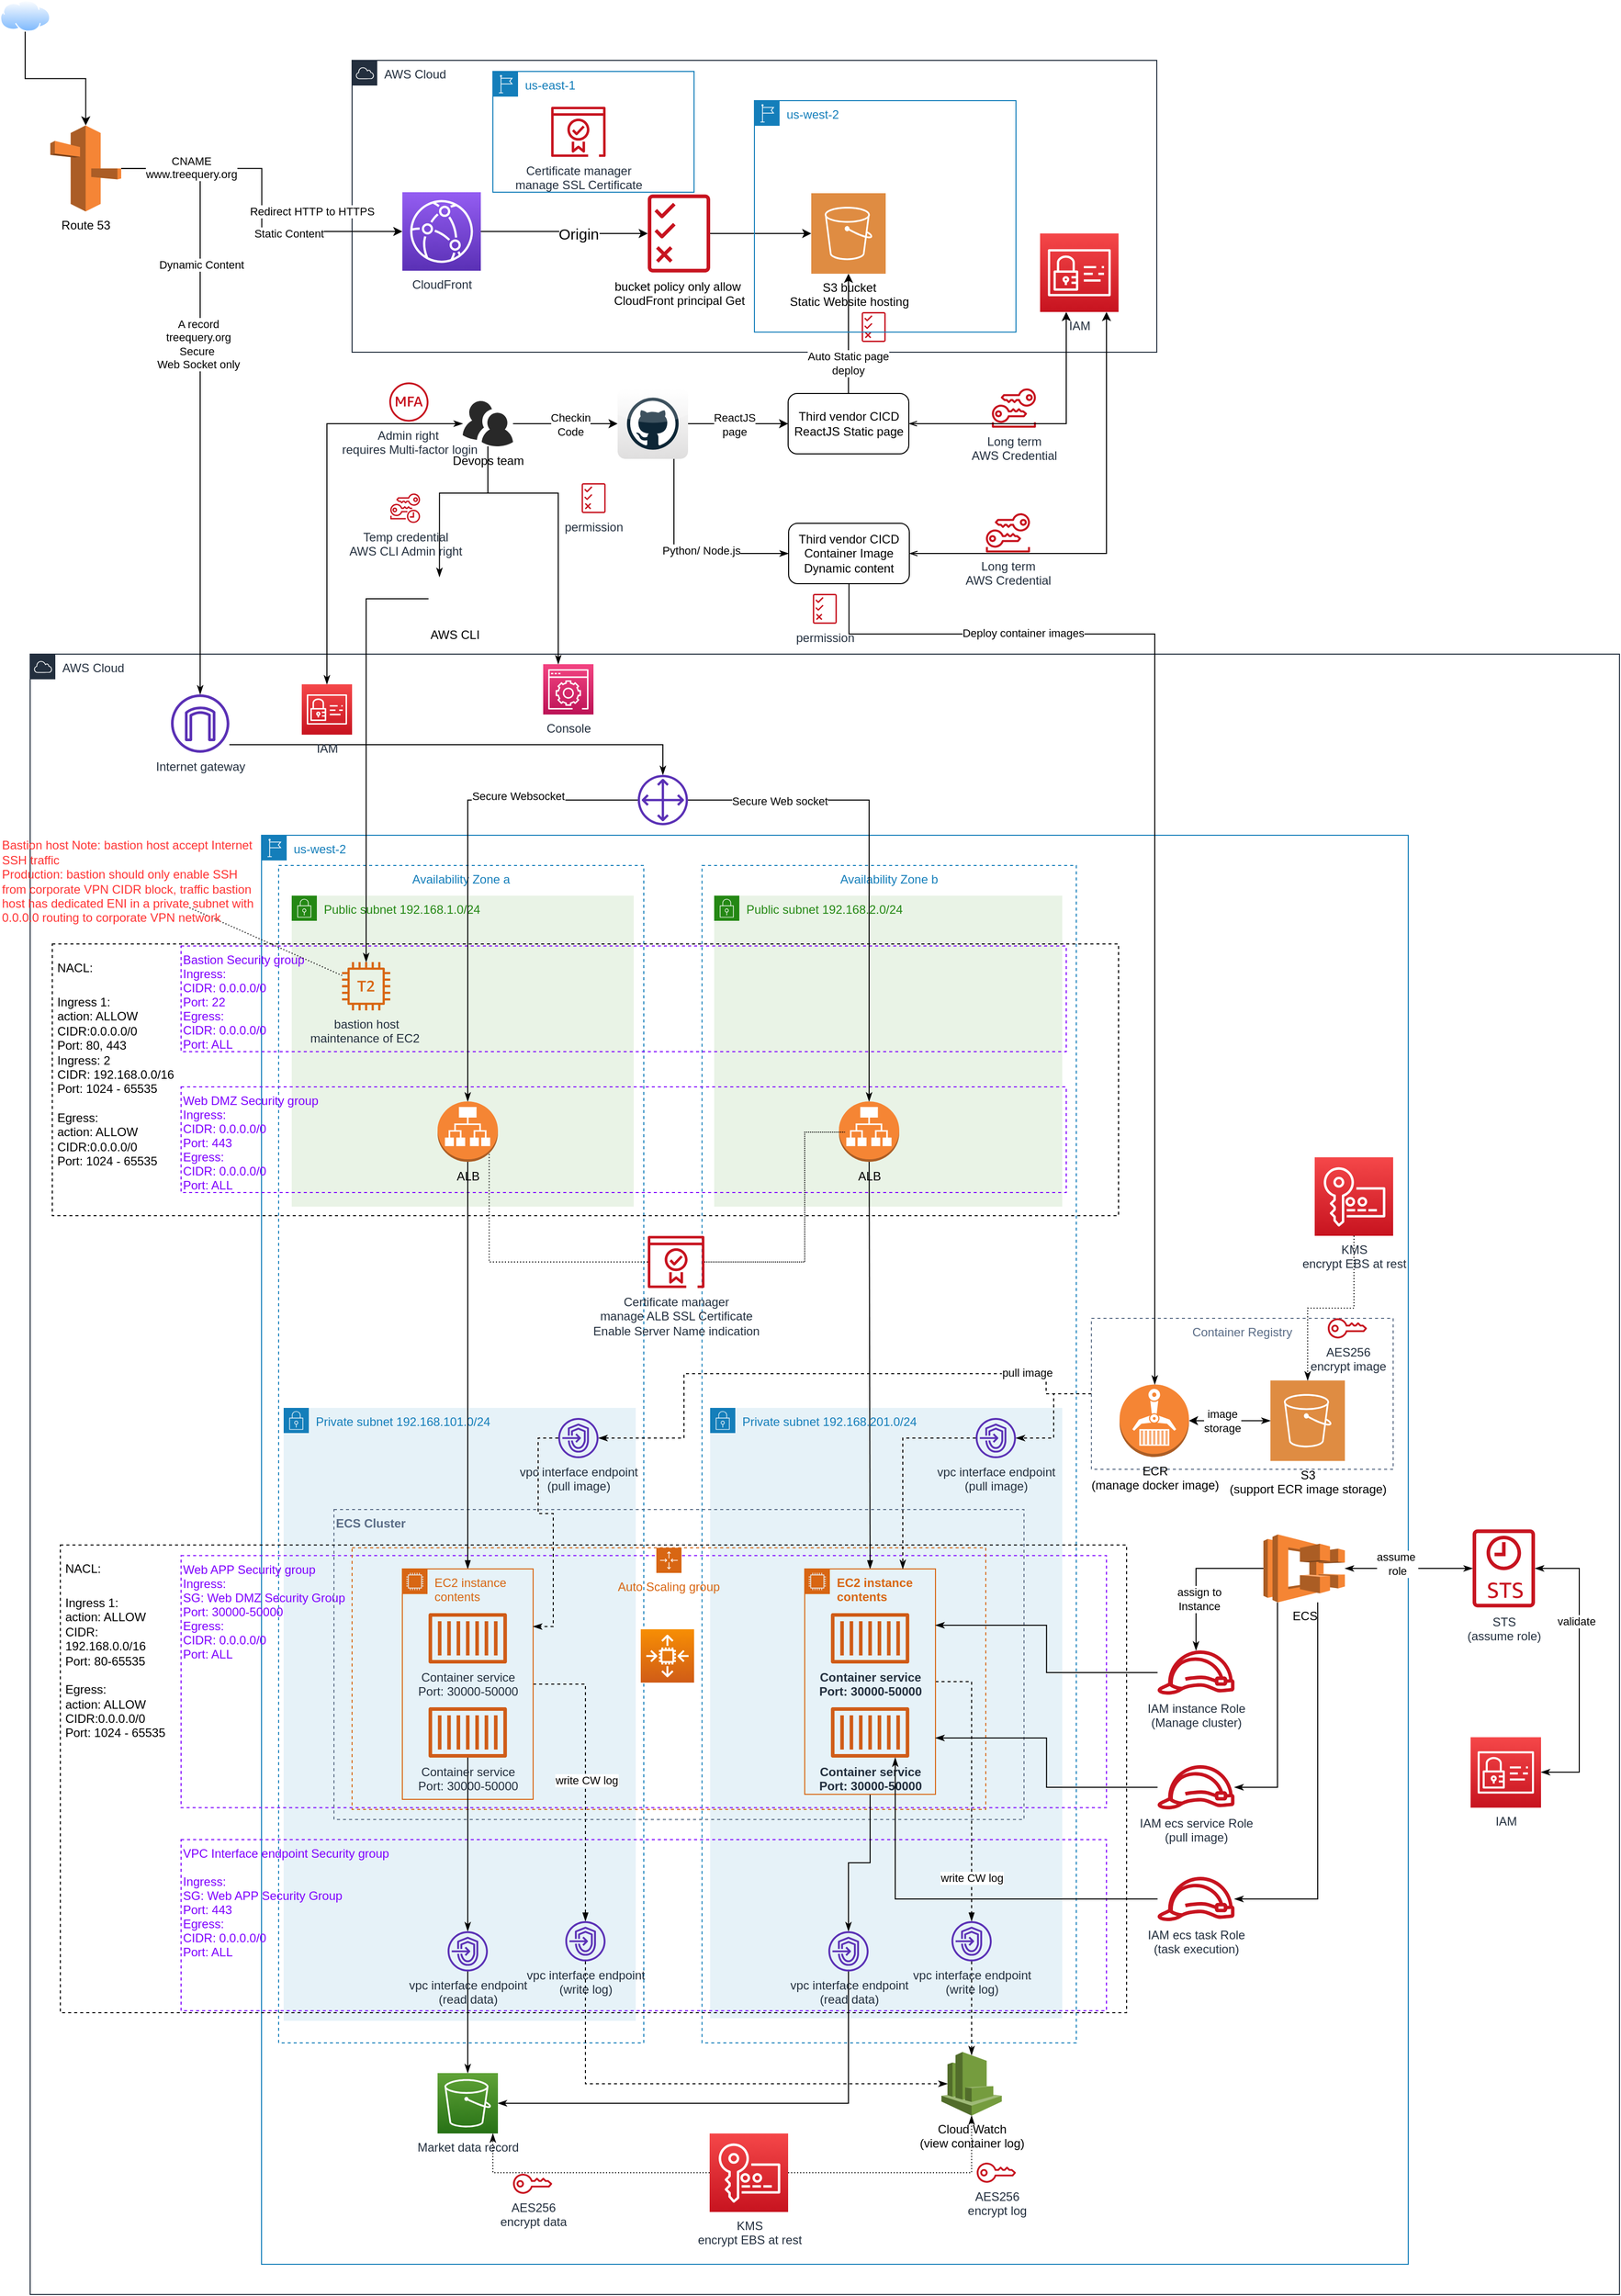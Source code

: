 <mxfile version="13.6.1" type="device"><diagram id="Ht1M8jgEwFfnCIfOTk4-" name="Page-1"><mxGraphModel dx="1596" dy="-31" grid="1" gridSize="10" guides="1" tooltips="1" connect="1" arrows="1" fold="1" page="1" pageScale="1" pageWidth="1169" pageHeight="827" math="0" shadow="0"><root><mxCell id="0"/><mxCell id="1" parent="0"/><mxCell id="9s7jLulHW6AV7Eh4CrmT-153" value="AWS Cloud" style="points=[[0,0],[0.25,0],[0.5,0],[0.75,0],[1,0],[1,0.25],[1,0.5],[1,0.75],[1,1],[0.75,1],[0.5,1],[0.25,1],[0,1],[0,0.75],[0,0.5],[0,0.25]];outlineConnect=0;gradientColor=none;html=1;whiteSpace=wrap;fontSize=12;fontStyle=0;shape=mxgraph.aws4.group;grIcon=mxgraph.aws4.group_aws_cloud;strokeColor=#232F3E;fillColor=none;verticalAlign=top;align=left;spacingLeft=30;fontColor=#232F3E;dashed=0;" vertex="1" parent="1"><mxGeometry x="40" y="1510" width="1580" height="1630" as="geometry"/></mxCell><mxCell id="9s7jLulHW6AV7Eh4CrmT-139" value="us-west-2" style="points=[[0,0],[0.25,0],[0.5,0],[0.75,0],[1,0],[1,0.25],[1,0.5],[1,0.75],[1,1],[0.75,1],[0.5,1],[0.25,1],[0,1],[0,0.75],[0,0.5],[0,0.25]];outlineConnect=0;gradientColor=none;html=1;whiteSpace=wrap;fontSize=12;fontStyle=0;shape=mxgraph.aws4.group;grIcon=mxgraph.aws4.group_region;strokeColor=#147EBA;fillColor=none;verticalAlign=top;align=left;spacingLeft=30;fontColor=#147EBA;dashed=0;" vertex="1" parent="1"><mxGeometry x="270" y="1690" width="1140" height="1420" as="geometry"/></mxCell><mxCell id="GlwkWZn54-oPr6vUu2Cj-3" value="Availability Zone b" style="fillColor=none;strokeColor=#147EBA;dashed=1;verticalAlign=top;fontStyle=0;fontColor=#147EBA;" parent="1" vertex="1"><mxGeometry x="707.91" y="1720" width="372.09" height="1170" as="geometry"/></mxCell><mxCell id="GlwkWZn54-oPr6vUu2Cj-2" value="Availability Zone a" style="fillColor=none;strokeColor=#147EBA;dashed=1;verticalAlign=top;fontStyle=0;fontColor=#147EBA;" parent="1" vertex="1"><mxGeometry x="287" y="1720" width="363" height="1170" as="geometry"/></mxCell><mxCell id="GlwkWZn54-oPr6vUu2Cj-5" value="Private subnet &lt;span id=&quot;CidrBlock&quot; class=&quot;&quot;&gt;192.168.201.0/24&lt;/span&gt;" style="points=[[0,0],[0.25,0],[0.5,0],[0.75,0],[1,0],[1,0.25],[1,0.5],[1,0.75],[1,1],[0.75,1],[0.5,1],[0.25,1],[0,1],[0,0.75],[0,0.5],[0,0.25]];outlineConnect=0;gradientColor=none;html=1;whiteSpace=wrap;fontSize=12;fontStyle=0;shape=mxgraph.aws4.group;grIcon=mxgraph.aws4.group_security_group;grStroke=0;strokeColor=#147EBA;fillColor=#E6F2F8;verticalAlign=top;align=left;spacingLeft=30;fontColor=#147EBA;dashed=0;" parent="1" vertex="1"><mxGeometry x="716" y="2259" width="350" height="606.5" as="geometry"/></mxCell><mxCell id="GlwkWZn54-oPr6vUu2Cj-8" value="Private subnet &lt;span id=&quot;CidrBlock&quot; class=&quot;&quot;&gt;192.168.101.0/24&lt;/span&gt;" style="points=[[0,0],[0.25,0],[0.5,0],[0.75,0],[1,0],[1,0.25],[1,0.5],[1,0.75],[1,1],[0.75,1],[0.5,1],[0.25,1],[0,1],[0,0.75],[0,0.5],[0,0.25]];outlineConnect=0;gradientColor=none;html=1;whiteSpace=wrap;fontSize=12;fontStyle=0;shape=mxgraph.aws4.group;grIcon=mxgraph.aws4.group_security_group;grStroke=0;strokeColor=#147EBA;fillColor=#E6F2F8;verticalAlign=top;align=left;spacingLeft=30;fontColor=#147EBA;dashed=0;" parent="1" vertex="1"><mxGeometry x="292" y="2259" width="350" height="609" as="geometry"/></mxCell><mxCell id="9s7jLulHW6AV7Eh4CrmT-48" value="VPC Interface endpoint Security group&#10;&#10;Ingress:&#10;SG: Web APP Security Group&#10;Port: 443&#10;Egress:&#10;CIDR: 0.0.0.0/0&#10;Port: ALL" style="fillColor=none;dashed=1;verticalAlign=top;fontStyle=0;align=left;strokeColor=#7F00FF;fontColor=#7F00FF;" vertex="1" parent="1"><mxGeometry x="190" y="2688" width="920" height="170" as="geometry"/></mxCell><mxCell id="9s7jLulHW6AV7Eh4CrmT-45" value="Web APP Security group&#10;Ingress:&#10;SG: Web DMZ Security Group&#10;Port: 30000-50000&#10;Egress:&#10;CIDR: 0.0.0.0/0&#10;Port: ALL&#10;" style="fillColor=none;dashed=1;verticalAlign=top;fontStyle=0;align=left;strokeColor=#7F00FF;fontColor=#7F00FF;" vertex="1" parent="1"><mxGeometry x="190" y="2405.75" width="920" height="250.5" as="geometry"/></mxCell><mxCell id="9s7jLulHW6AV7Eh4CrmT-30" value="Public subnet &lt;span id=&quot;CidrBlock&quot; class=&quot;&quot;&gt;192.168.2.0/24&lt;/span&gt;" style="points=[[0,0],[0.25,0],[0.5,0],[0.75,0],[1,0],[1,0.25],[1,0.5],[1,0.75],[1,1],[0.75,1],[0.5,1],[0.25,1],[0,1],[0,0.75],[0,0.5],[0,0.25]];outlineConnect=0;gradientColor=none;html=1;whiteSpace=wrap;fontSize=12;fontStyle=0;shape=mxgraph.aws4.group;grIcon=mxgraph.aws4.group_security_group;grStroke=0;strokeColor=#248814;fillColor=#E9F3E6;verticalAlign=top;align=left;spacingLeft=30;fontColor=#248814;dashed=0;" vertex="1" parent="1"><mxGeometry x="720" y="1750" width="346" height="309" as="geometry"/></mxCell><mxCell id="GlwkWZn54-oPr6vUu2Cj-4" value="Public subnet &lt;span id=&quot;CidrBlock&quot; class=&quot;&quot;&gt;192.168.1.0/24&lt;/span&gt;" style="points=[[0,0],[0.25,0],[0.5,0],[0.75,0],[1,0],[1,0.25],[1,0.5],[1,0.75],[1,1],[0.75,1],[0.5,1],[0.25,1],[0,1],[0,0.75],[0,0.5],[0,0.25]];outlineConnect=0;gradientColor=none;html=1;whiteSpace=wrap;fontSize=12;fontStyle=0;shape=mxgraph.aws4.group;grIcon=mxgraph.aws4.group_security_group;grStroke=0;strokeColor=#248814;fillColor=#E9F3E6;verticalAlign=top;align=left;spacingLeft=30;fontColor=#248814;dashed=0;" parent="1" vertex="1"><mxGeometry x="300" y="1750" width="340" height="309" as="geometry"/></mxCell><mxCell id="4BcLreimF2q38riagAxe-45" value="Web DMZ Security group&#10;Ingress:&#10;CIDR: 0.0.0.0/0&#10;Port: 443&#10;Egress:&#10;CIDR: 0.0.0.0/0&#10;Port: ALL" style="fillColor=none;dashed=1;verticalAlign=top;fontStyle=0;align=left;fontColor=#7F00FF;strokeColor=#7F00FF;" parent="1" vertex="1"><mxGeometry x="190" y="1940" width="880" height="105" as="geometry"/></mxCell><mxCell id="9s7jLulHW6AV7Eh4CrmT-35" value="Bastion Security group&#10;Ingress:&#10;CIDR: 0.0.0.0/0&#10;Port: 22&#10;Egress:&#10;CIDR: 0.0.0.0/0&#10;Port: ALL" style="fillColor=none;dashed=1;verticalAlign=top;fontStyle=0;align=left;fontColor=#7F00FF;strokeColor=#7F00FF;" vertex="1" parent="1"><mxGeometry x="190" y="1800" width="880" height="105" as="geometry"/></mxCell><mxCell id="9s7jLulHW6AV7Eh4CrmT-27" value="AWS Cloud" style="points=[[0,0],[0.25,0],[0.5,0],[0.75,0],[1,0],[1,0.25],[1,0.5],[1,0.75],[1,1],[0.75,1],[0.5,1],[0.25,1],[0,1],[0,0.75],[0,0.5],[0,0.25]];outlineConnect=0;gradientColor=none;html=1;whiteSpace=wrap;fontSize=12;fontStyle=0;shape=mxgraph.aws4.group;grIcon=mxgraph.aws4.group_aws_cloud;strokeColor=#232F3E;fillColor=none;verticalAlign=top;align=left;spacingLeft=30;fontColor=#232F3E;dashed=0;" vertex="1" parent="1"><mxGeometry x="360" y="920" width="800" height="290" as="geometry"/></mxCell><mxCell id="GlwkWZn54-oPr6vUu2Cj-12" value="" style="outlineConnect=0;fontColor=#232F3E;gradientColor=#F78E04;gradientDirection=north;fillColor=#D05C17;strokeColor=#ffffff;dashed=0;verticalLabelPosition=bottom;verticalAlign=top;align=center;html=1;fontSize=12;fontStyle=0;aspect=fixed;shape=mxgraph.aws4.resourceIcon;resIcon=mxgraph.aws4.auto_scaling2;" parent="1" vertex="1"><mxGeometry x="647" y="2479" width="53" height="53" as="geometry"/></mxCell><mxCell id="9s7jLulHW6AV7Eh4CrmT-136" style="edgeStyle=orthogonalEdgeStyle;rounded=0;orthogonalLoop=1;jettySize=auto;html=1;startArrow=none;startFill=0;endArrow=classicThin;endFill=1;fontColor=#000000;" edge="1" parent="1" source="GlwkWZn54-oPr6vUu2Cj-14" target="GlwkWZn54-oPr6vUu2Cj-17"><mxGeometry relative="1" as="geometry"><Array as="points"><mxPoint x="669" y="1600"/></Array></mxGeometry></mxCell><mxCell id="GlwkWZn54-oPr6vUu2Cj-14" value="Internet gateway" style="outlineConnect=0;fontColor=#232F3E;gradientColor=none;fillColor=#5A30B5;strokeColor=none;dashed=0;verticalLabelPosition=bottom;verticalAlign=top;align=center;html=1;fontSize=12;fontStyle=0;aspect=fixed;pointerEvents=1;shape=mxgraph.aws4.internet_gateway;" parent="1" vertex="1"><mxGeometry x="180" y="1550" width="58" height="58" as="geometry"/></mxCell><mxCell id="9s7jLulHW6AV7Eh4CrmT-86" style="edgeStyle=orthogonalEdgeStyle;rounded=0;orthogonalLoop=1;jettySize=auto;html=1;startArrow=none;startFill=0;endArrow=classicThin;endFill=1;fontColor=#7F00FF;" edge="1" parent="1" source="GlwkWZn54-oPr6vUu2Cj-17" target="9s7jLulHW6AV7Eh4CrmT-32"><mxGeometry relative="1" as="geometry"/></mxCell><mxCell id="9s7jLulHW6AV7Eh4CrmT-133" value="Secure Websocket" style="edgeLabel;html=1;align=center;verticalAlign=middle;resizable=0;points=[];fontColor=#000000;" vertex="1" connectable="0" parent="9s7jLulHW6AV7Eh4CrmT-86"><mxGeometry x="-0.491" y="-4" relative="1" as="geometry"><mxPoint as="offset"/></mxGeometry></mxCell><mxCell id="9s7jLulHW6AV7Eh4CrmT-87" style="edgeStyle=orthogonalEdgeStyle;rounded=0;orthogonalLoop=1;jettySize=auto;html=1;entryX=0.5;entryY=0;entryDx=0;entryDy=0;entryPerimeter=0;startArrow=none;startFill=0;endArrow=classicThin;endFill=1;fontColor=#7F00FF;" edge="1" parent="1" source="GlwkWZn54-oPr6vUu2Cj-17" target="9s7jLulHW6AV7Eh4CrmT-33"><mxGeometry relative="1" as="geometry"/></mxCell><mxCell id="9s7jLulHW6AV7Eh4CrmT-134" value="Secure Web socket" style="edgeLabel;html=1;align=center;verticalAlign=middle;resizable=0;points=[];fontColor=#000000;" vertex="1" connectable="0" parent="9s7jLulHW6AV7Eh4CrmT-87"><mxGeometry x="-0.621" y="-1" relative="1" as="geometry"><mxPoint as="offset"/></mxGeometry></mxCell><mxCell id="GlwkWZn54-oPr6vUu2Cj-17" value="" style="outlineConnect=0;fontColor=#232F3E;gradientColor=none;fillColor=#5A30B5;strokeColor=none;dashed=0;verticalLabelPosition=bottom;verticalAlign=top;align=center;html=1;fontSize=12;fontStyle=0;aspect=fixed;pointerEvents=1;shape=mxgraph.aws4.customer_gateway;" parent="1" vertex="1"><mxGeometry x="644" y="1630" width="50" height="50" as="geometry"/></mxCell><mxCell id="9s7jLulHW6AV7Eh4CrmT-12" style="edgeStyle=orthogonalEdgeStyle;rounded=0;orthogonalLoop=1;jettySize=auto;html=1;" edge="1" parent="1" source="GlwkWZn54-oPr6vUu2Cj-23" target="4BcLreimF2q38riagAxe-17"><mxGeometry relative="1" as="geometry"/></mxCell><mxCell id="GlwkWZn54-oPr6vUu2Cj-23" value="" style="aspect=fixed;perimeter=ellipsePerimeter;html=1;align=center;shadow=0;dashed=0;spacingTop=3;image;image=img/lib/active_directory/internet_cloud.svg;" parent="1" vertex="1"><mxGeometry x="10" y="860" width="50" height="31.5" as="geometry"/></mxCell><mxCell id="GlwkWZn54-oPr6vUu2Cj-44" value="Auto Scaling group" style="points=[[0,0],[0.25,0],[0.5,0],[0.75,0],[1,0],[1,0.25],[1,0.5],[1,0.75],[1,1],[0.75,1],[0.5,1],[0.25,1],[0,1],[0,0.75],[0,0.5],[0,0.25]];outlineConnect=0;gradientColor=none;html=1;whiteSpace=wrap;fontSize=12;fontStyle=0;shape=mxgraph.aws4.groupCenter;grIcon=mxgraph.aws4.group_auto_scaling_group;grStroke=1;strokeColor=#D86613;fillColor=none;verticalAlign=top;align=center;fontColor=#D86613;dashed=1;spacingTop=25;" parent="1" vertex="1"><mxGeometry x="360" y="2398" width="630" height="260" as="geometry"/></mxCell><mxCell id="4BcLreimF2q38riagAxe-6" value="ECS Cluster" style="fillColor=none;strokeColor=#5A6C86;dashed=1;verticalAlign=top;fontStyle=1;fontColor=#5A6C86;align=left;" parent="1" vertex="1"><mxGeometry x="342" y="2360" width="686" height="308" as="geometry"/></mxCell><mxCell id="9s7jLulHW6AV7Eh4CrmT-125" style="edgeStyle=orthogonalEdgeStyle;rounded=0;orthogonalLoop=1;jettySize=auto;html=1;startArrow=none;startFill=0;endArrow=classicThin;endFill=1;fontColor=#000000;" edge="1" parent="1" source="4BcLreimF2q38riagAxe-17" target="GlwkWZn54-oPr6vUu2Cj-14"><mxGeometry relative="1" as="geometry"/></mxCell><mxCell id="9s7jLulHW6AV7Eh4CrmT-126" value="A record&lt;br&gt;treequery.org&lt;br&gt;Secure&amp;nbsp;&lt;br&gt;Web Socket only" style="edgeLabel;html=1;align=center;verticalAlign=middle;resizable=0;points=[];fontColor=#000000;" vertex="1" connectable="0" parent="9s7jLulHW6AV7Eh4CrmT-125"><mxGeometry x="-0.156" y="-2" relative="1" as="geometry"><mxPoint y="-1" as="offset"/></mxGeometry></mxCell><mxCell id="9s7jLulHW6AV7Eh4CrmT-144" value="Dynamic Content" style="edgeLabel;html=1;align=center;verticalAlign=middle;resizable=0;points=[];fontColor=#000000;" vertex="1" connectable="0" parent="9s7jLulHW6AV7Eh4CrmT-125"><mxGeometry x="-0.421" y="1" relative="1" as="geometry"><mxPoint as="offset"/></mxGeometry></mxCell><mxCell id="4BcLreimF2q38riagAxe-17" value="Route 53" style="outlineConnect=0;dashed=0;verticalLabelPosition=bottom;verticalAlign=top;align=center;html=1;shape=mxgraph.aws3.route_53;fillColor=#F58536;gradientColor=none;strokeColor=#FF8000;" parent="1" vertex="1"><mxGeometry x="60" y="984.66" width="70.5" height="85.5" as="geometry"/></mxCell><mxCell id="4BcLreimF2q38riagAxe-30" style="edgeStyle=orthogonalEdgeStyle;rounded=0;orthogonalLoop=1;jettySize=auto;html=1;entryX=1;entryY=0.5;entryDx=0;entryDy=0;entryPerimeter=0;endArrow=none;endFill=0;startArrow=classic;startFill=1;" parent="1" source="4BcLreimF2q38riagAxe-21" target="4BcLreimF2q38riagAxe-17" edge="1"><mxGeometry relative="1" as="geometry"/></mxCell><mxCell id="4BcLreimF2q38riagAxe-31" value="&lt;br&gt;CNAME&lt;br&gt;www.treequery.org" style="edgeLabel;html=1;align=center;verticalAlign=middle;resizable=0;points=[];" parent="4BcLreimF2q38riagAxe-30" vertex="1" connectable="0"><mxGeometry x="-0.504" y="2" relative="1" as="geometry"><mxPoint x="-125.71" y="-72" as="offset"/></mxGeometry></mxCell><mxCell id="4BcLreimF2q38riagAxe-42" value="Redirect HTTP to HTTPS" style="edgeLabel;html=1;align=center;verticalAlign=middle;resizable=0;points=[];" parent="4BcLreimF2q38riagAxe-30" vertex="1" connectable="0"><mxGeometry x="0.153" y="2" relative="1" as="geometry"><mxPoint x="51.71" y="37.43" as="offset"/></mxGeometry></mxCell><mxCell id="9s7jLulHW6AV7Eh4CrmT-143" value="Static Content" style="edgeLabel;html=1;align=center;verticalAlign=middle;resizable=0;points=[];fontColor=#000000;" vertex="1" connectable="0" parent="4BcLreimF2q38riagAxe-30"><mxGeometry x="-0.339" y="2" relative="1" as="geometry"><mxPoint as="offset"/></mxGeometry></mxCell><mxCell id="4BcLreimF2q38riagAxe-36" style="edgeStyle=orthogonalEdgeStyle;rounded=0;orthogonalLoop=1;jettySize=auto;html=1;startArrow=none;startFill=0;endArrow=classic;endFill=1;" parent="1" source="4BcLreimF2q38riagAxe-21" target="9s7jLulHW6AV7Eh4CrmT-10" edge="1"><mxGeometry relative="1" as="geometry"/></mxCell><mxCell id="4BcLreimF2q38riagAxe-37" value="&lt;font style=&quot;font-size: 15px&quot;&gt;Origin&lt;/font&gt;" style="edgeLabel;html=1;align=center;verticalAlign=middle;resizable=0;points=[];" parent="4BcLreimF2q38riagAxe-36" vertex="1" connectable="0"><mxGeometry x="0.171" relative="1" as="geometry"><mxPoint as="offset"/></mxGeometry></mxCell><mxCell id="4BcLreimF2q38riagAxe-21" value="CloudFront" style="outlineConnect=0;fontColor=#232F3E;gradientColor=#945DF2;gradientDirection=north;fillColor=#5A30B5;strokeColor=#ffffff;dashed=0;verticalLabelPosition=bottom;verticalAlign=top;align=center;html=1;fontSize=12;fontStyle=0;aspect=fixed;shape=mxgraph.aws4.resourceIcon;resIcon=mxgraph.aws4.cloudfront;" parent="1" vertex="1"><mxGeometry x="410" y="1051" width="78" height="78" as="geometry"/></mxCell><mxCell id="4BcLreimF2q38riagAxe-23" value="S3 bucket&lt;br&gt;Static Website hosting" style="pointerEvents=1;shadow=0;dashed=0;html=1;strokeColor=none;fillColor=#DF8C42;labelPosition=center;verticalLabelPosition=bottom;verticalAlign=top;align=center;outlineConnect=0;shape=mxgraph.veeam2.aws_s3;" parent="1" vertex="1"><mxGeometry x="816.5" y="1052" width="74" height="80" as="geometry"/></mxCell><mxCell id="9s7jLulHW6AV7Eh4CrmT-38" style="rounded=0;orthogonalLoop=1;jettySize=auto;html=1;startArrow=none;startFill=0;dashed=1;dashPattern=1 2;endArrow=none;endFill=0;" edge="1" parent="1" source="4BcLreimF2q38riagAxe-50" target="9s7jLulHW6AV7Eh4CrmT-34"><mxGeometry relative="1" as="geometry"><mxPoint x="480" y="2099" as="targetPoint"/></mxGeometry></mxCell><mxCell id="4BcLreimF2q38riagAxe-50" value="Bastion host Note: bastion host accept Internet SSH traffic&lt;br&gt;Production: bastion should only enable SSH from corporate VPN CIDR block, traffic bastion host has dedicated ENI in a private subnet with 0.0.0.0 routing to corporate VPN network" style="text;html=1;strokeColor=none;fillColor=none;align=left;verticalAlign=middle;whiteSpace=wrap;rounded=0;fontColor=#FF3333;" parent="1" vertex="1"><mxGeometry x="10" y="1710" width="260" height="52" as="geometry"/></mxCell><mxCell id="9s7jLulHW6AV7Eh4CrmT-5" value="IAM" style="outlineConnect=0;fontColor=#232F3E;gradientColor=#F54749;gradientDirection=north;fillColor=#C7131F;strokeColor=#ffffff;dashed=0;verticalLabelPosition=bottom;verticalAlign=top;align=center;html=1;fontSize=12;fontStyle=0;aspect=fixed;shape=mxgraph.aws4.resourceIcon;resIcon=mxgraph.aws4.identity_and_access_management;" vertex="1" parent="1"><mxGeometry x="1044" y="1092" width="78" height="78" as="geometry"/></mxCell><mxCell id="9s7jLulHW6AV7Eh4CrmT-6" value="Long term&lt;br&gt;AWS Credential" style="outlineConnect=0;fontColor=#232F3E;gradientColor=none;fillColor=#C7131F;strokeColor=none;dashed=0;verticalLabelPosition=bottom;verticalAlign=top;align=center;html=1;fontSize=12;fontStyle=0;aspect=fixed;pointerEvents=1;shape=mxgraph.aws4.long_term_security_credential;" vertex="1" parent="1"><mxGeometry x="995.91" y="1246" width="44.09" height="39" as="geometry"/></mxCell><mxCell id="9s7jLulHW6AV7Eh4CrmT-15" style="edgeStyle=orthogonalEdgeStyle;rounded=0;orthogonalLoop=1;jettySize=auto;html=1;entryX=0;entryY=0.5;entryDx=0;entryDy=0;" edge="1" parent="1" source="9s7jLulHW6AV7Eh4CrmT-9" target="9s7jLulHW6AV7Eh4CrmT-14"><mxGeometry relative="1" as="geometry"/></mxCell><mxCell id="9s7jLulHW6AV7Eh4CrmT-22" value="ReactJS&lt;br&gt;page" style="edgeLabel;html=1;align=center;verticalAlign=middle;resizable=0;points=[];" vertex="1" connectable="0" parent="9s7jLulHW6AV7Eh4CrmT-15"><mxGeometry x="-0.078" y="-1" relative="1" as="geometry"><mxPoint as="offset"/></mxGeometry></mxCell><mxCell id="9s7jLulHW6AV7Eh4CrmT-145" style="edgeStyle=orthogonalEdgeStyle;rounded=0;orthogonalLoop=1;jettySize=auto;html=1;entryX=0;entryY=0.5;entryDx=0;entryDy=0;startArrow=none;startFill=0;endArrow=classicThin;endFill=1;fontColor=#000000;" edge="1" parent="1" source="9s7jLulHW6AV7Eh4CrmT-9" target="9s7jLulHW6AV7Eh4CrmT-142"><mxGeometry relative="1" as="geometry"><Array as="points"><mxPoint x="680" y="1410"/></Array></mxGeometry></mxCell><mxCell id="9s7jLulHW6AV7Eh4CrmT-146" value="Python/ Node.js" style="edgeLabel;html=1;align=center;verticalAlign=middle;resizable=0;points=[];fontColor=#000000;" vertex="1" connectable="0" parent="9s7jLulHW6AV7Eh4CrmT-145"><mxGeometry x="-0.125" y="27" relative="1" as="geometry"><mxPoint as="offset"/></mxGeometry></mxCell><mxCell id="9s7jLulHW6AV7Eh4CrmT-9" value="" style="dashed=0;outlineConnect=0;html=1;align=center;labelPosition=center;verticalLabelPosition=bottom;verticalAlign=top;shape=mxgraph.webicons.github;gradientColor=#DFDEDE" vertex="1" parent="1"><mxGeometry x="624" y="1246" width="70" height="70" as="geometry"/></mxCell><mxCell id="9s7jLulHW6AV7Eh4CrmT-24" style="edgeStyle=orthogonalEdgeStyle;rounded=0;orthogonalLoop=1;jettySize=auto;html=1;startArrow=none;startFill=0;" edge="1" parent="1" source="9s7jLulHW6AV7Eh4CrmT-10" target="4BcLreimF2q38riagAxe-23"><mxGeometry relative="1" as="geometry"/></mxCell><mxCell id="9s7jLulHW6AV7Eh4CrmT-10" value="&lt;span style=&quot;color: rgb(0 , 0 , 0)&quot;&gt;bucket policy only allow&amp;nbsp;&lt;/span&gt;&lt;br style=&quot;color: rgb(0 , 0 , 0)&quot;&gt;&lt;span style=&quot;color: rgb(0 , 0 , 0)&quot;&gt;CloudFront principal Get&lt;/span&gt;" style="outlineConnect=0;fontColor=#232F3E;gradientColor=none;fillColor=#C7131F;strokeColor=none;dashed=0;verticalLabelPosition=bottom;verticalAlign=top;align=center;html=1;fontSize=12;fontStyle=0;aspect=fixed;pointerEvents=1;shape=mxgraph.aws4.permissions;" vertex="1" parent="1"><mxGeometry x="654" y="1053" width="62" height="78" as="geometry"/></mxCell><mxCell id="9s7jLulHW6AV7Eh4CrmT-17" style="edgeStyle=orthogonalEdgeStyle;rounded=0;orthogonalLoop=1;jettySize=auto;html=1;startArrow=openThin;startFill=0;" edge="1" parent="1" source="9s7jLulHW6AV7Eh4CrmT-14" target="9s7jLulHW6AV7Eh4CrmT-5"><mxGeometry relative="1" as="geometry"><Array as="points"><mxPoint x="1070" y="1281"/></Array></mxGeometry></mxCell><mxCell id="9s7jLulHW6AV7Eh4CrmT-18" style="edgeStyle=orthogonalEdgeStyle;rounded=0;orthogonalLoop=1;jettySize=auto;html=1;startArrow=none;startFill=0;" edge="1" parent="1" source="9s7jLulHW6AV7Eh4CrmT-14" target="4BcLreimF2q38riagAxe-23"><mxGeometry relative="1" as="geometry"/></mxCell><mxCell id="9s7jLulHW6AV7Eh4CrmT-19" value="Auto Static page&lt;br&gt;deploy" style="edgeLabel;html=1;align=center;verticalAlign=middle;resizable=0;points=[];" vertex="1" connectable="0" parent="9s7jLulHW6AV7Eh4CrmT-18"><mxGeometry x="-0.491" y="1" relative="1" as="geometry"><mxPoint as="offset"/></mxGeometry></mxCell><mxCell id="9s7jLulHW6AV7Eh4CrmT-14" value="Third vendor CICD&lt;br&gt;ReactJS Static page" style="rounded=1;whiteSpace=wrap;html=1;" vertex="1" parent="1"><mxGeometry x="793.5" y="1251" width="120" height="60" as="geometry"/></mxCell><mxCell id="9s7jLulHW6AV7Eh4CrmT-20" style="edgeStyle=orthogonalEdgeStyle;rounded=0;orthogonalLoop=1;jettySize=auto;html=1;startArrow=none;startFill=0;" edge="1" parent="1" source="9s7jLulHW6AV7Eh4CrmT-16" target="9s7jLulHW6AV7Eh4CrmT-9"><mxGeometry relative="1" as="geometry"/></mxCell><mxCell id="9s7jLulHW6AV7Eh4CrmT-21" value="Checkin&lt;br&gt;Code" style="edgeLabel;html=1;align=center;verticalAlign=middle;resizable=0;points=[];" vertex="1" connectable="0" parent="9s7jLulHW6AV7Eh4CrmT-20"><mxGeometry x="0.096" y="-1" relative="1" as="geometry"><mxPoint as="offset"/></mxGeometry></mxCell><mxCell id="9s7jLulHW6AV7Eh4CrmT-117" style="edgeStyle=orthogonalEdgeStyle;rounded=0;orthogonalLoop=1;jettySize=auto;html=1;startArrow=classicThin;startFill=1;endArrow=classicThin;endFill=1;fontColor=#000000;" edge="1" parent="1" source="9s7jLulHW6AV7Eh4CrmT-16" target="9s7jLulHW6AV7Eh4CrmT-63"><mxGeometry relative="1" as="geometry"/></mxCell><mxCell id="9s7jLulHW6AV7Eh4CrmT-119" style="edgeStyle=orthogonalEdgeStyle;rounded=0;orthogonalLoop=1;jettySize=auto;html=1;entryX=0.25;entryY=0;entryDx=0;entryDy=0;startArrow=none;startFill=0;endArrow=classicThin;endFill=1;fontColor=#000000;" edge="1" parent="1" source="9s7jLulHW6AV7Eh4CrmT-16" target="9s7jLulHW6AV7Eh4CrmT-37"><mxGeometry relative="1" as="geometry"><Array as="points"><mxPoint x="495" y="1350"/><mxPoint x="447" y="1350"/></Array></mxGeometry></mxCell><mxCell id="9s7jLulHW6AV7Eh4CrmT-120" style="edgeStyle=orthogonalEdgeStyle;rounded=0;orthogonalLoop=1;jettySize=auto;html=1;startArrow=none;startFill=0;endArrow=classicThin;endFill=1;fontColor=#000000;" edge="1" parent="1" source="9s7jLulHW6AV7Eh4CrmT-16" target="9s7jLulHW6AV7Eh4CrmT-62"><mxGeometry relative="1" as="geometry"><Array as="points"><mxPoint x="495" y="1350"/><mxPoint x="565" y="1350"/></Array></mxGeometry></mxCell><mxCell id="9s7jLulHW6AV7Eh4CrmT-16" value="Devops team" style="verticalLabelPosition=bottom;html=1;fillColor=#282828;strokeColor=none;verticalAlign=top;pointerEvents=1;align=center;shape=mxgraph.cisco_safe.people_places_things_icons.icon9;" vertex="1" parent="1"><mxGeometry x="470" y="1258.5" width="50" height="45" as="geometry"/></mxCell><mxCell id="9s7jLulHW6AV7Eh4CrmT-23" value="" style="outlineConnect=0;fontColor=#232F3E;gradientColor=none;fillColor=#C7131F;strokeColor=none;dashed=0;verticalLabelPosition=bottom;verticalAlign=top;align=center;html=1;fontSize=12;fontStyle=0;aspect=fixed;pointerEvents=1;shape=mxgraph.aws4.permissions;" vertex="1" parent="1"><mxGeometry x="866.66" y="1170" width="23.84" height="30" as="geometry"/></mxCell><mxCell id="9s7jLulHW6AV7Eh4CrmT-28" value="us-west-2" style="points=[[0,0],[0.25,0],[0.5,0],[0.75,0],[1,0],[1,0.25],[1,0.5],[1,0.75],[1,1],[0.75,1],[0.5,1],[0.25,1],[0,1],[0,0.75],[0,0.5],[0,0.25]];outlineConnect=0;gradientColor=none;html=1;whiteSpace=wrap;fontSize=12;fontStyle=0;shape=mxgraph.aws4.group;grIcon=mxgraph.aws4.group_region;strokeColor=#147EBA;fillColor=none;verticalAlign=top;align=left;spacingLeft=30;fontColor=#147EBA;dashed=0;" vertex="1" parent="1"><mxGeometry x="760" y="960" width="260" height="230" as="geometry"/></mxCell><mxCell id="9s7jLulHW6AV7Eh4CrmT-29" value="us-east-1" style="points=[[0,0],[0.25,0],[0.5,0],[0.75,0],[1,0],[1,0.25],[1,0.5],[1,0.75],[1,1],[0.75,1],[0.5,1],[0.25,1],[0,1],[0,0.75],[0,0.5],[0,0.25]];outlineConnect=0;gradientColor=none;html=1;whiteSpace=wrap;fontSize=12;fontStyle=0;shape=mxgraph.aws4.group;grIcon=mxgraph.aws4.group_region;strokeColor=#147EBA;fillColor=none;verticalAlign=top;align=left;spacingLeft=30;fontColor=#147EBA;dashed=0;" vertex="1" parent="1"><mxGeometry x="500" y="931" width="200" height="120" as="geometry"/></mxCell><mxCell id="4BcLreimF2q38riagAxe-27" value="Certificate manager&lt;br&gt;manage SSL Certificate" style="outlineConnect=0;fontColor=#232F3E;gradientColor=none;fillColor=#C7131F;strokeColor=none;dashed=0;verticalLabelPosition=bottom;verticalAlign=top;align=center;html=1;fontSize=12;fontStyle=0;aspect=fixed;pointerEvents=1;shape=mxgraph.aws4.certificate_manager_2;" parent="1" vertex="1"><mxGeometry x="557.91" y="966" width="54.17" height="50" as="geometry"/></mxCell><mxCell id="9s7jLulHW6AV7Eh4CrmT-31" value="&lt;h1&gt;&lt;span style=&quot;font-size: 12px ; font-weight: normal&quot;&gt;NACL:&lt;/span&gt;&lt;br&gt;&lt;/h1&gt;&lt;div&gt;&lt;span style=&quot;font-size: 12px ; font-weight: normal&quot;&gt;Ingress 1:&lt;/span&gt;&lt;/div&gt;&lt;div&gt;&lt;span style=&quot;font-size: 12px ; font-weight: normal&quot;&gt;action: ALLOW&lt;/span&gt;&lt;/div&gt;&lt;div&gt;&lt;span style=&quot;font-size: 12px ; font-weight: normal&quot;&gt;CIDR:0.0.0.0/0&lt;/span&gt;&lt;/div&gt;&lt;div&gt;&lt;span style=&quot;font-size: 12px ; font-weight: normal&quot;&gt;Port: 80, 443&lt;/span&gt;&lt;/div&gt;&lt;div&gt;Ingress: 2&lt;/div&gt;&lt;div&gt;CIDR: 192.168.0.0/16&lt;/div&gt;&lt;div&gt;Port: 1024 - 65535&lt;/div&gt;&lt;div&gt;&lt;span style=&quot;font-size: 12px ; font-weight: normal&quot;&gt;&lt;br&gt;&lt;/span&gt;&lt;/div&gt;&lt;div&gt;&lt;span style=&quot;font-size: 12px ; font-weight: normal&quot;&gt;Egress:&lt;/span&gt;&lt;/div&gt;&lt;div&gt;action: ALLOW&lt;/div&gt;&lt;div&gt;&lt;div&gt;CIDR:0.0.0.0/0&lt;/div&gt;&lt;div&gt;Port: 1024 - 65535&lt;/div&gt;&lt;/div&gt;&lt;div&gt;&lt;span style=&quot;color: rgba(0 , 0 , 0 , 0) ; font-family: monospace ; font-size: 0px&quot;&gt;%3CmxGraphModel%3E%3Croot%3E%3CmxCell%20id%3D%220%22%2F%3E%3CmxCell%20id%3D%221%22%20parent%3D%220%22%2F%3E%3CmxCell%20id%3D%222%22%20value%3D%22Public%20subnet%20%26lt%3Bspan%20id%3D%26quot%3BCidrBlock%26quot%3B%20class%3D%26quot%3B%26quot%3B%26gt%3B192.168.2.0%2F24%26lt%3B%2Fspan%26gt%3B%22%20style%3D%22points%3D%5B%5B0%2C0%5D%2C%5B0.25%2C0%5D%2C%5B0.5%2C0%5D%2C%5B0.75%2C0%5D%2C%5B1%2C0%5D%2C%5B1%2C0.25%5D%2C%5B1%2C0.5%5D%2C%5B1%2C0.75%5D%2C%5B1%2C1%5D%2C%5B0.75%2C1%5D%2C%5B0.5%2C1%5D%2C%5B0.25%2C1%5D%2C%5B0%2C1%5D%2C%5B0%2C0.75%5D%2C%5B0%2C0.5%5D%2C%5B0%2C0.25%5D%5D%3BoutlineConnect%3D0%3BgradientColor%3Dnone%3Bhtml%3D1%3BwhiteSpace%3Dwrap%3BfontSize%3D12%3BfontStyle%3D0%3Bshape%3Dmxgraph.aws4.group%3BgrIcon%3Dmxgraph.aws4.group_security_group%3BgrStroke%3D0%3BstrokeColor%3D%23248814%3BfillColor%3D%23E9F3E6%3BverticalAlign%3Dtop%3Balign%3Dleft%3BspacingLeft%3D30%3BfontColor%3D%23248814%3Bdashed%3D0%3B%22%20vertex%3D%221%22%20parent%3D%221%22%3E%3CmxGeometry%20x%3D%221228%22%20y%3D%221776%22%20width%3D%22212%22%20height%3D%22270%22%20as%3D%22geometry%22%2F%3E%3C%2FmxCell%3E%3C%2Froot%3E%3C%2FmxGraphModel%3E&lt;/span&gt;&lt;span style=&quot;font-size: 12px ; font-weight: normal&quot;&gt;&lt;br&gt;&lt;/span&gt;&lt;/div&gt;" style="text;html=1;fillColor=none;spacing=5;spacingTop=-20;whiteSpace=wrap;overflow=hidden;rounded=0;dashed=1;strokeColor=#000000;" vertex="1" parent="1"><mxGeometry x="62" y="1798" width="1060" height="270" as="geometry"/></mxCell><mxCell id="9s7jLulHW6AV7Eh4CrmT-49" style="edgeStyle=none;rounded=0;orthogonalLoop=1;jettySize=auto;html=1;entryX=0.5;entryY=0;entryDx=0;entryDy=0;startArrow=none;startFill=0;endArrow=blockThin;endFill=1;" edge="1" parent="1" source="9s7jLulHW6AV7Eh4CrmT-32" target="9s7jLulHW6AV7Eh4CrmT-41"><mxGeometry relative="1" as="geometry"/></mxCell><mxCell id="9s7jLulHW6AV7Eh4CrmT-32" value="ALB" style="outlineConnect=0;dashed=0;verticalLabelPosition=bottom;verticalAlign=top;align=center;html=1;shape=mxgraph.aws3.application_load_balancer;fillColor=#F58534;gradientColor=none;" vertex="1" parent="1"><mxGeometry x="445" y="1954.5" width="60" height="60" as="geometry"/></mxCell><mxCell id="9s7jLulHW6AV7Eh4CrmT-55" style="edgeStyle=none;rounded=0;orthogonalLoop=1;jettySize=auto;html=1;entryX=0.5;entryY=0;entryDx=0;entryDy=0;startArrow=none;startFill=0;endArrow=blockThin;endFill=1;" edge="1" parent="1" source="9s7jLulHW6AV7Eh4CrmT-33" target="9s7jLulHW6AV7Eh4CrmT-52"><mxGeometry relative="1" as="geometry"/></mxCell><mxCell id="9s7jLulHW6AV7Eh4CrmT-33" value="ALB" style="outlineConnect=0;dashed=0;verticalLabelPosition=bottom;verticalAlign=top;align=center;html=1;shape=mxgraph.aws3.application_load_balancer;fillColor=#F58534;gradientColor=none;" vertex="1" parent="1"><mxGeometry x="844" y="1954.5" width="60" height="60" as="geometry"/></mxCell><mxCell id="9s7jLulHW6AV7Eh4CrmT-34" value="bastion host&lt;br&gt;maintenance of EC2&amp;nbsp;" style="outlineConnect=0;fontColor=#232F3E;gradientColor=none;fillColor=#D86613;strokeColor=none;dashed=0;verticalLabelPosition=bottom;verticalAlign=top;align=center;html=1;fontSize=12;fontStyle=0;aspect=fixed;pointerEvents=1;shape=mxgraph.aws4.t2_instance;" vertex="1" parent="1"><mxGeometry x="350" y="1816" width="48" height="48" as="geometry"/></mxCell><mxCell id="9s7jLulHW6AV7Eh4CrmT-116" style="edgeStyle=orthogonalEdgeStyle;rounded=0;orthogonalLoop=1;jettySize=auto;html=1;startArrow=none;startFill=0;endArrow=classicThin;endFill=1;fontColor=#000000;" edge="1" parent="1" source="9s7jLulHW6AV7Eh4CrmT-37" target="9s7jLulHW6AV7Eh4CrmT-34"><mxGeometry relative="1" as="geometry"/></mxCell><mxCell id="9s7jLulHW6AV7Eh4CrmT-37" value="AWS CLI" style="shape=image;html=1;verticalAlign=top;verticalLabelPosition=bottom;labelBackgroundColor=#ffffff;imageAspect=0;aspect=fixed;image=https://cdn2.iconfinder.com/data/icons/whcompare-blue-green-web-hosting-1/453/ssh-128.png;dashed=1;strokeColor=#FF3333;align=left;" vertex="1" parent="1"><mxGeometry x="436" y="1433.25" width="43.5" height="43.5" as="geometry"/></mxCell><mxCell id="9s7jLulHW6AV7Eh4CrmT-40" value="&lt;h1&gt;&lt;span style=&quot;font-size: 12px ; font-weight: normal&quot;&gt;NACL:&lt;/span&gt;&lt;br&gt;&lt;/h1&gt;&lt;div&gt;&lt;span style=&quot;font-size: 12px ; font-weight: normal&quot;&gt;Ingress 1:&lt;/span&gt;&lt;/div&gt;&lt;div&gt;&lt;span style=&quot;font-size: 12px ; font-weight: normal&quot;&gt;action: ALLOW&lt;/span&gt;&lt;/div&gt;&lt;div&gt;&lt;span style=&quot;font-size: 12px ; font-weight: normal&quot;&gt;CIDR:&lt;/span&gt;&lt;/div&gt;192.168.0.0/16&lt;div&gt;&lt;span style=&quot;font-size: 12px ; font-weight: normal&quot;&gt;Port: 80-65535&lt;/span&gt;&lt;/div&gt;&lt;div&gt;&lt;span style=&quot;font-size: 12px ; font-weight: normal&quot;&gt;&lt;br&gt;&lt;/span&gt;&lt;/div&gt;&lt;div&gt;&lt;span style=&quot;font-size: 12px ; font-weight: normal&quot;&gt;Egress:&lt;/span&gt;&lt;/div&gt;&lt;div&gt;&lt;span style=&quot;font-size: 12px ; font-weight: normal&quot;&gt;action: ALLOW&lt;/span&gt;&lt;/div&gt;&lt;div&gt;&lt;div&gt;CIDR:0.0.0.0/0&lt;/div&gt;&lt;div&gt;Port: 1024 - 65535&lt;/div&gt;&lt;/div&gt;&lt;div&gt;&lt;span style=&quot;color: rgba(0 , 0 , 0 , 0) ; font-family: monospace ; font-size: 0px&quot;&gt;%3CmxGraphModel%3E%3Croot%3E%3CmxCell%20id%3D%220%22%2F%3E%3CmxCell%20id%3D%221%22%20parent%3D%220%22%2F%3E%3CmxCell%20id%3D%222%22%20value%3D%22Public%20subnet%20%26lt%3Bspan%20id%3D%26quot%3BCidrBlock%26quot%3B%20class%3D%26quot%3B%26quot%3B%26gt%3B192.168.2.0%2F24%26lt%3B%2Fspan%26gt%3B%22%20style%3D%22points%3D%5B%5B0%2C0%5D%2C%5B0.25%2C0%5D%2C%5B0.5%2C0%5D%2C%5B0.75%2C0%5D%2C%5B1%2C0%5D%2C%5B1%2C0.25%5D%2C%5B1%2C0.5%5D%2C%5B1%2C0.75%5D%2C%5B1%2C1%5D%2C%5B0.75%2C1%5D%2C%5B0.5%2C1%5D%2C%5B0.25%2C1%5D%2C%5B0%2C1%5D%2C%5B0%2C0.75%5D%2C%5B0%2C0.5%5D%2C%5B0%2C0.25%5D%5D%3BoutlineConnect%3D0%3BgradientColor%3Dnone%3Bhtml%3D1%3BwhiteSpace%3Dwrap%3BfontSize%3D12%3BfontStyle%3D0%3Bshape%3Dmxgraph.aws4.group%3BgrIcon%3Dmxgraph.aws4.group_security_group%3BgrStroke%3D0%3BstrokeColor%3D%23248814%3BfillColor%3D%23E9F3E6%3BverticalAlign%3Dtop%3Balign%3Dleft%3BspacingLeft%3D30%3BfontColor%3D%23248814%3Bdashed%3D0%3B%22%20vertex%3D%221%22%20parent%3D%221%22%3E%3CmxGeometry%20x%3D%221228%22%20y%3D%221776%22%20width%3D%22212%22%20height%3D%22270%22%20as%3D%22geometry%22%2F%3E%3C%2FmxCell%3E%3C%2Froot%3E%3C%2FmxGraphModel%3E&lt;/span&gt;&lt;span style=&quot;font-size: 12px ; font-weight: normal&quot;&gt;&lt;br&gt;&lt;/span&gt;&lt;/div&gt;" style="text;html=1;fillColor=none;spacing=5;spacingTop=-20;whiteSpace=wrap;overflow=hidden;rounded=0;dashed=1;strokeColor=#000000;" vertex="1" parent="1"><mxGeometry x="70" y="2395.25" width="1060" height="464.75" as="geometry"/></mxCell><mxCell id="9s7jLulHW6AV7Eh4CrmT-58" style="edgeStyle=orthogonalEdgeStyle;rounded=0;orthogonalLoop=1;jettySize=auto;html=1;startArrow=none;startFill=0;endArrow=blockThin;endFill=1;fontColor=#7F00FF;dashed=1;" edge="1" parent="1" source="9s7jLulHW6AV7Eh4CrmT-41" target="9s7jLulHW6AV7Eh4CrmT-46"><mxGeometry relative="1" as="geometry"/></mxCell><mxCell id="9s7jLulHW6AV7Eh4CrmT-60" value="&lt;font color=&quot;#000000&quot;&gt;write CW log&lt;/font&gt;" style="edgeLabel;html=1;align=center;verticalAlign=middle;resizable=0;points=[];fontColor=#7F00FF;" vertex="1" connectable="0" parent="9s7jLulHW6AV7Eh4CrmT-58"><mxGeometry x="0.015" y="1" relative="1" as="geometry"><mxPoint y="1" as="offset"/></mxGeometry></mxCell><mxCell id="9s7jLulHW6AV7Eh4CrmT-41" value="EC2 instance contents" style="points=[[0,0],[0.25,0],[0.5,0],[0.75,0],[1,0],[1,0.25],[1,0.5],[1,0.75],[1,1],[0.75,1],[0.5,1],[0.25,1],[0,1],[0,0.75],[0,0.5],[0,0.25]];outlineConnect=0;gradientColor=none;html=1;whiteSpace=wrap;fontSize=12;fontStyle=0;shape=mxgraph.aws4.group;grIcon=mxgraph.aws4.group_ec2_instance_contents;strokeColor=#D86613;fillColor=none;verticalAlign=top;align=left;spacingLeft=30;fontColor=#D86613;dashed=0;" vertex="1" parent="1"><mxGeometry x="410" y="2419" width="130" height="229" as="geometry"/></mxCell><mxCell id="9s7jLulHW6AV7Eh4CrmT-42" value="Container service&lt;br&gt;Port: 30000-50000" style="outlineConnect=0;fontColor=#232F3E;gradientColor=none;fillColor=#D05C17;strokeColor=none;dashed=0;verticalLabelPosition=bottom;verticalAlign=top;align=center;html=1;fontSize=12;fontStyle=0;aspect=fixed;pointerEvents=1;shape=mxgraph.aws4.container_1;" vertex="1" parent="1"><mxGeometry x="436" y="2463" width="78" height="50" as="geometry"/></mxCell><mxCell id="9s7jLulHW6AV7Eh4CrmT-76" style="edgeStyle=orthogonalEdgeStyle;rounded=0;orthogonalLoop=1;jettySize=auto;html=1;entryX=0.1;entryY=0.5;entryDx=0;entryDy=0;entryPerimeter=0;startArrow=none;startFill=0;endArrow=classicThin;endFill=1;fontColor=#7F00FF;dashed=1;" edge="1" parent="1" source="9s7jLulHW6AV7Eh4CrmT-46" target="9s7jLulHW6AV7Eh4CrmT-67"><mxGeometry relative="1" as="geometry"><Array as="points"><mxPoint x="592" y="2931"/></Array></mxGeometry></mxCell><mxCell id="9s7jLulHW6AV7Eh4CrmT-46" value="vpc interface endpoint&lt;br&gt;(write log)" style="outlineConnect=0;fontColor=#232F3E;gradientColor=none;fillColor=#5A30B5;strokeColor=none;dashed=0;verticalLabelPosition=bottom;verticalAlign=top;align=center;html=1;fontSize=12;fontStyle=0;aspect=fixed;pointerEvents=1;shape=mxgraph.aws4.endpoints;" vertex="1" parent="1"><mxGeometry x="572" y="2769" width="40" height="40" as="geometry"/></mxCell><mxCell id="9s7jLulHW6AV7Eh4CrmT-77" style="edgeStyle=orthogonalEdgeStyle;rounded=0;orthogonalLoop=1;jettySize=auto;html=1;entryX=0.5;entryY=0.05;entryDx=0;entryDy=0;entryPerimeter=0;startArrow=none;startFill=0;endArrow=classicThin;endFill=1;fontColor=#7F00FF;dashed=1;" edge="1" parent="1" source="9s7jLulHW6AV7Eh4CrmT-47" target="9s7jLulHW6AV7Eh4CrmT-67"><mxGeometry relative="1" as="geometry"/></mxCell><mxCell id="9s7jLulHW6AV7Eh4CrmT-47" value="vpc interface endpoint&lt;br&gt;(write log)" style="outlineConnect=0;fontColor=#232F3E;gradientColor=none;fillColor=#5A30B5;strokeColor=none;dashed=0;verticalLabelPosition=bottom;verticalAlign=top;align=center;html=1;fontSize=12;fontStyle=0;aspect=fixed;pointerEvents=1;shape=mxgraph.aws4.endpoints;" vertex="1" parent="1"><mxGeometry x="955.91" y="2769" width="40" height="40" as="geometry"/></mxCell><mxCell id="9s7jLulHW6AV7Eh4CrmT-110" style="edgeStyle=orthogonalEdgeStyle;rounded=0;orthogonalLoop=1;jettySize=auto;html=1;startArrow=none;startFill=0;endArrow=classicThin;endFill=1;fontColor=#000000;" edge="1" parent="1" source="9s7jLulHW6AV7Eh4CrmT-51" target="9s7jLulHW6AV7Eh4CrmT-108"><mxGeometry relative="1" as="geometry"/></mxCell><mxCell id="9s7jLulHW6AV7Eh4CrmT-51" value="Container service&lt;br&gt;Port: 30000-50000" style="outlineConnect=0;fontColor=#232F3E;gradientColor=none;fillColor=#D05C17;strokeColor=none;dashed=0;verticalLabelPosition=bottom;verticalAlign=top;align=center;html=1;fontSize=12;fontStyle=0;aspect=fixed;pointerEvents=1;shape=mxgraph.aws4.container_1;" vertex="1" parent="1"><mxGeometry x="436" y="2556.5" width="78" height="50" as="geometry"/></mxCell><mxCell id="9s7jLulHW6AV7Eh4CrmT-59" style="edgeStyle=orthogonalEdgeStyle;rounded=0;orthogonalLoop=1;jettySize=auto;html=1;startArrow=none;startFill=0;endArrow=blockThin;endFill=1;fontColor=#7F00FF;dashed=1;" edge="1" parent="1" source="9s7jLulHW6AV7Eh4CrmT-52" target="9s7jLulHW6AV7Eh4CrmT-47"><mxGeometry relative="1" as="geometry"/></mxCell><mxCell id="9s7jLulHW6AV7Eh4CrmT-61" value="&lt;font color=&quot;#000000&quot;&gt;write CW log&lt;br&gt;&lt;/font&gt;" style="edgeLabel;html=1;align=center;verticalAlign=middle;resizable=0;points=[];fontColor=#7F00FF;" vertex="1" connectable="0" parent="9s7jLulHW6AV7Eh4CrmT-59"><mxGeometry x="0.688" relative="1" as="geometry"><mxPoint as="offset"/></mxGeometry></mxCell><mxCell id="9s7jLulHW6AV7Eh4CrmT-112" value="" style="edgeStyle=orthogonalEdgeStyle;rounded=0;orthogonalLoop=1;jettySize=auto;html=1;startArrow=none;startFill=0;endArrow=classicThin;endFill=1;fontColor=#000000;" edge="1" parent="1" source="9s7jLulHW6AV7Eh4CrmT-52" target="9s7jLulHW6AV7Eh4CrmT-109"><mxGeometry relative="1" as="geometry"/></mxCell><mxCell id="9s7jLulHW6AV7Eh4CrmT-52" value="EC2 instance contents" style="points=[[0,0],[0.25,0],[0.5,0],[0.75,0],[1,0],[1,0.25],[1,0.5],[1,0.75],[1,1],[0.75,1],[0.5,1],[0.25,1],[0,1],[0,0.75],[0,0.5],[0,0.25]];outlineConnect=0;gradientColor=none;html=1;whiteSpace=wrap;fontSize=12;fontStyle=1;shape=mxgraph.aws4.group;grIcon=mxgraph.aws4.group_ec2_instance_contents;strokeColor=#D86613;fillColor=none;verticalAlign=top;align=left;spacingLeft=30;fontColor=#D86613;dashed=0;" vertex="1" parent="1"><mxGeometry x="810" y="2419" width="130" height="224" as="geometry"/></mxCell><mxCell id="9s7jLulHW6AV7Eh4CrmT-53" value="Container service&lt;br&gt;Port: 30000-50000" style="outlineConnect=0;fontColor=#232F3E;gradientColor=none;fillColor=#D05C17;strokeColor=none;dashed=0;verticalLabelPosition=bottom;verticalAlign=top;align=center;html=1;fontSize=12;fontStyle=1;aspect=fixed;pointerEvents=1;shape=mxgraph.aws4.container_1;" vertex="1" parent="1"><mxGeometry x="836" y="2463" width="78" height="50" as="geometry"/></mxCell><mxCell id="9s7jLulHW6AV7Eh4CrmT-54" value="Container service&lt;br&gt;Port: 30000-50000" style="outlineConnect=0;fontColor=#232F3E;gradientColor=none;fillColor=#D05C17;strokeColor=none;dashed=0;verticalLabelPosition=bottom;verticalAlign=top;align=center;html=1;fontSize=12;fontStyle=1;aspect=fixed;pointerEvents=1;shape=mxgraph.aws4.container_1;" vertex="1" parent="1"><mxGeometry x="836" y="2556.5" width="78" height="50" as="geometry"/></mxCell><mxCell id="9s7jLulHW6AV7Eh4CrmT-62" value="Console" style="outlineConnect=0;fontColor=#232F3E;gradientColor=#F34482;gradientDirection=north;fillColor=#BC1356;strokeColor=#ffffff;dashed=0;verticalLabelPosition=bottom;verticalAlign=top;align=center;html=1;fontSize=12;fontStyle=0;aspect=fixed;shape=mxgraph.aws4.resourceIcon;resIcon=mxgraph.aws4.management_console;" vertex="1" parent="1"><mxGeometry x="550" y="1520" width="50" height="50" as="geometry"/></mxCell><mxCell id="9s7jLulHW6AV7Eh4CrmT-63" value="IAM" style="outlineConnect=0;fontColor=#232F3E;gradientColor=#F54749;gradientDirection=north;fillColor=#C7131F;strokeColor=#ffffff;dashed=0;verticalLabelPosition=bottom;verticalAlign=top;align=center;html=1;fontSize=12;fontStyle=0;aspect=fixed;shape=mxgraph.aws4.resourceIcon;resIcon=mxgraph.aws4.identity_and_access_management;" vertex="1" parent="1"><mxGeometry x="310" y="1540" width="50" height="50" as="geometry"/></mxCell><mxCell id="9s7jLulHW6AV7Eh4CrmT-78" style="edgeStyle=orthogonalEdgeStyle;rounded=0;orthogonalLoop=1;jettySize=auto;html=1;startArrow=none;startFill=0;endArrow=classicThin;endFill=1;fontColor=#7F00FF;dashed=1;exitX=0;exitY=0.5;exitDx=0;exitDy=0;" edge="1" parent="1" source="9s7jLulHW6AV7Eh4CrmT-66" target="9s7jLulHW6AV7Eh4CrmT-79"><mxGeometry relative="1" as="geometry"><mxPoint x="660" y="2225" as="targetPoint"/><mxPoint x="1095" y="2225" as="sourcePoint"/><Array as="points"><mxPoint x="1050" y="2245"/><mxPoint x="1050" y="2225"/><mxPoint x="690" y="2225"/><mxPoint x="690" y="2289"/></Array></mxGeometry></mxCell><mxCell id="9s7jLulHW6AV7Eh4CrmT-85" value="&lt;font color=&quot;#000000&quot;&gt;pull image&lt;/font&gt;" style="edgeLabel;html=1;align=center;verticalAlign=middle;resizable=0;points=[];fontColor=#7F00FF;" vertex="1" connectable="0" parent="9s7jLulHW6AV7Eh4CrmT-78"><mxGeometry x="-0.708" y="-1" relative="1" as="geometry"><mxPoint as="offset"/></mxGeometry></mxCell><mxCell id="9s7jLulHW6AV7Eh4CrmT-82" style="edgeStyle=orthogonalEdgeStyle;rounded=0;orthogonalLoop=1;jettySize=auto;html=1;startArrow=none;startFill=0;endArrow=classicThin;endFill=1;fontColor=#7F00FF;dashed=1;exitX=0;exitY=0.5;exitDx=0;exitDy=0;" edge="1" parent="1" source="9s7jLulHW6AV7Eh4CrmT-66" target="9s7jLulHW6AV7Eh4CrmT-81"><mxGeometry relative="1" as="geometry"><mxPoint x="1095" y="2225" as="sourcePoint"/></mxGeometry></mxCell><mxCell id="9s7jLulHW6AV7Eh4CrmT-66" value="Container Registry" style="fillColor=none;strokeColor=#5A6C86;dashed=1;verticalAlign=top;fontStyle=0;fontColor=#5A6C86;" vertex="1" parent="1"><mxGeometry x="1095" y="2170" width="300" height="150" as="geometry"/></mxCell><mxCell id="9s7jLulHW6AV7Eh4CrmT-67" value="Cloud Watch&lt;br&gt;(view container log)" style="outlineConnect=0;dashed=0;verticalLabelPosition=bottom;verticalAlign=top;align=center;html=1;shape=mxgraph.aws3.cloudwatch;fillColor=#759C3E;gradientColor=none;" vertex="1" parent="1"><mxGeometry x="945.91" y="2899" width="60" height="63.25" as="geometry"/></mxCell><mxCell id="9s7jLulHW6AV7Eh4CrmT-150" style="edgeStyle=orthogonalEdgeStyle;rounded=0;orthogonalLoop=1;jettySize=auto;html=1;startArrow=classic;startFill=1;endArrow=classicThin;endFill=1;fontColor=#000000;" edge="1" parent="1" source="9s7jLulHW6AV7Eh4CrmT-68" target="9s7jLulHW6AV7Eh4CrmT-69"><mxGeometry relative="1" as="geometry"/></mxCell><mxCell id="9s7jLulHW6AV7Eh4CrmT-151" value="image&lt;br&gt;storage" style="edgeLabel;html=1;align=center;verticalAlign=middle;resizable=0;points=[];fontColor=#000000;" vertex="1" connectable="0" parent="9s7jLulHW6AV7Eh4CrmT-150"><mxGeometry x="-0.185" relative="1" as="geometry"><mxPoint as="offset"/></mxGeometry></mxCell><mxCell id="9s7jLulHW6AV7Eh4CrmT-68" value="ECR&lt;br&gt;(manage docker image)" style="outlineConnect=0;dashed=0;verticalLabelPosition=bottom;verticalAlign=top;align=center;html=1;shape=mxgraph.aws3.ecr;fillColor=#F58534;gradientColor=none;" vertex="1" parent="1"><mxGeometry x="1123" y="2235.75" width="69" height="72" as="geometry"/></mxCell><mxCell id="9s7jLulHW6AV7Eh4CrmT-69" value="S3&lt;br&gt;(support ECR image storage)" style="pointerEvents=1;shadow=0;dashed=0;html=1;strokeColor=none;fillColor=#DF8C42;labelPosition=center;verticalLabelPosition=bottom;verticalAlign=top;align=center;outlineConnect=0;shape=mxgraph.veeam2.aws_s3;" vertex="1" parent="1"><mxGeometry x="1273" y="2231.75" width="74" height="80" as="geometry"/></mxCell><mxCell id="9s7jLulHW6AV7Eh4CrmT-98" style="edgeStyle=orthogonalEdgeStyle;rounded=0;orthogonalLoop=1;jettySize=auto;html=1;entryX=1;entryY=0.25;entryDx=0;entryDy=0;startArrow=none;startFill=0;endArrow=classicThin;endFill=1;fontColor=#000000;" edge="1" parent="1" source="9s7jLulHW6AV7Eh4CrmT-70" target="9s7jLulHW6AV7Eh4CrmT-52"><mxGeometry relative="1" as="geometry"/></mxCell><mxCell id="9s7jLulHW6AV7Eh4CrmT-70" value="IAM instance Role&lt;br&gt;(Manage cluster)" style="outlineConnect=0;fontColor=#232F3E;gradientColor=none;fillColor=#C7131F;strokeColor=none;dashed=0;verticalLabelPosition=bottom;verticalAlign=top;align=center;html=1;fontSize=12;fontStyle=0;aspect=fixed;pointerEvents=1;shape=mxgraph.aws4.role;" vertex="1" parent="1"><mxGeometry x="1160" y="2500" width="78" height="44" as="geometry"/></mxCell><mxCell id="9s7jLulHW6AV7Eh4CrmT-94" style="edgeStyle=orthogonalEdgeStyle;rounded=0;orthogonalLoop=1;jettySize=auto;html=1;startArrow=classicThin;startFill=1;endArrow=classicThin;endFill=1;fontColor=#000000;" edge="1" parent="1" source="9s7jLulHW6AV7Eh4CrmT-71" target="9s7jLulHW6AV7Eh4CrmT-91"><mxGeometry relative="1" as="geometry"><mxPoint x="1542" y="2418" as="sourcePoint"/><Array as="points"><mxPoint x="1580" y="2418"/><mxPoint x="1580" y="2621"/></Array></mxGeometry></mxCell><mxCell id="9s7jLulHW6AV7Eh4CrmT-95" value="validate" style="edgeLabel;html=1;align=center;verticalAlign=middle;resizable=0;points=[];fontColor=#000000;" vertex="1" connectable="0" parent="9s7jLulHW6AV7Eh4CrmT-94"><mxGeometry x="-0.322" y="-3" relative="1" as="geometry"><mxPoint as="offset"/></mxGeometry></mxCell><mxCell id="9s7jLulHW6AV7Eh4CrmT-71" value="STS&lt;br&gt;(assume role)" style="outlineConnect=0;fontColor=#232F3E;gradientColor=none;fillColor=#C7131F;strokeColor=none;dashed=0;verticalLabelPosition=bottom;verticalAlign=top;align=center;html=1;fontSize=12;fontStyle=0;aspect=fixed;pointerEvents=1;shape=mxgraph.aws4.sts_alternate;" vertex="1" parent="1"><mxGeometry x="1474" y="2379.5" width="62" height="78" as="geometry"/></mxCell><mxCell id="9s7jLulHW6AV7Eh4CrmT-75" style="edgeStyle=orthogonalEdgeStyle;rounded=0;orthogonalLoop=1;jettySize=auto;html=1;dashed=1;dashPattern=1 1;startArrow=none;startFill=0;endArrow=none;endFill=0;fontColor=#7F00FF;" edge="1" parent="1" source="9s7jLulHW6AV7Eh4CrmT-72"><mxGeometry relative="1" as="geometry"><mxPoint x="850" y="1985" as="targetPoint"/><Array as="points"><mxPoint x="810" y="2114"/><mxPoint x="810" y="1985"/></Array></mxGeometry></mxCell><mxCell id="9s7jLulHW6AV7Eh4CrmT-135" style="edgeStyle=orthogonalEdgeStyle;rounded=0;orthogonalLoop=1;jettySize=auto;html=1;entryX=0.855;entryY=0.855;entryDx=0;entryDy=0;entryPerimeter=0;dashed=1;dashPattern=1 2;startArrow=none;startFill=0;endArrow=none;endFill=0;fontColor=#000000;" edge="1" parent="1" source="9s7jLulHW6AV7Eh4CrmT-72" target="9s7jLulHW6AV7Eh4CrmT-32"><mxGeometry relative="1" as="geometry"/></mxCell><mxCell id="9s7jLulHW6AV7Eh4CrmT-72" value="Certificate manager&lt;br&gt;manage ALB SSL Certificate&lt;br&gt;Enable Server Name indication" style="outlineConnect=0;fontColor=#232F3E;gradientColor=none;fillColor=#C7131F;strokeColor=none;dashed=0;verticalLabelPosition=bottom;verticalAlign=top;align=center;html=1;fontSize=12;fontStyle=0;aspect=fixed;pointerEvents=1;shape=mxgraph.aws4.certificate_manager_2;" vertex="1" parent="1"><mxGeometry x="654" y="2088" width="56.33" height="52" as="geometry"/></mxCell><mxCell id="9s7jLulHW6AV7Eh4CrmT-121" style="edgeStyle=orthogonalEdgeStyle;rounded=0;orthogonalLoop=1;jettySize=auto;html=1;startArrow=none;startFill=0;endArrow=classicThin;endFill=1;fontColor=#000000;dashed=1;dashPattern=1 2;" edge="1" parent="1" source="9s7jLulHW6AV7Eh4CrmT-73" target="9s7jLulHW6AV7Eh4CrmT-69"><mxGeometry relative="1" as="geometry"/></mxCell><mxCell id="9s7jLulHW6AV7Eh4CrmT-73" value="KMS&lt;br&gt;encrypt EBS at rest" style="outlineConnect=0;fontColor=#232F3E;gradientColor=#F54749;gradientDirection=north;fillColor=#C7131F;strokeColor=#ffffff;dashed=0;verticalLabelPosition=bottom;verticalAlign=top;align=center;html=1;fontSize=12;fontStyle=0;aspect=fixed;shape=mxgraph.aws4.resourceIcon;resIcon=mxgraph.aws4.key_management_service;" vertex="1" parent="1"><mxGeometry x="1317" y="2010" width="78" height="78" as="geometry"/></mxCell><mxCell id="9s7jLulHW6AV7Eh4CrmT-83" style="edgeStyle=orthogonalEdgeStyle;rounded=0;orthogonalLoop=1;jettySize=auto;html=1;entryX=1;entryY=0.25;entryDx=0;entryDy=0;startArrow=none;startFill=0;endArrow=classicThin;endFill=1;fontColor=#7F00FF;dashed=1;" edge="1" parent="1" source="9s7jLulHW6AV7Eh4CrmT-79" target="9s7jLulHW6AV7Eh4CrmT-41"><mxGeometry relative="1" as="geometry"/></mxCell><mxCell id="9s7jLulHW6AV7Eh4CrmT-79" value="vpc interface endpoint&lt;br&gt;(pull image)" style="outlineConnect=0;fontColor=#232F3E;gradientColor=none;fillColor=#5A30B5;strokeColor=none;dashed=0;verticalLabelPosition=bottom;verticalAlign=top;align=center;html=1;fontSize=12;fontStyle=0;aspect=fixed;pointerEvents=1;shape=mxgraph.aws4.endpoints;" vertex="1" parent="1"><mxGeometry x="564.99" y="2269" width="40" height="40" as="geometry"/></mxCell><mxCell id="9s7jLulHW6AV7Eh4CrmT-84" style="edgeStyle=orthogonalEdgeStyle;rounded=0;orthogonalLoop=1;jettySize=auto;html=1;entryX=0.75;entryY=0;entryDx=0;entryDy=0;startArrow=none;startFill=0;endArrow=classicThin;endFill=1;fontColor=#7F00FF;dashed=1;" edge="1" parent="1" source="9s7jLulHW6AV7Eh4CrmT-81" target="9s7jLulHW6AV7Eh4CrmT-52"><mxGeometry relative="1" as="geometry"/></mxCell><mxCell id="9s7jLulHW6AV7Eh4CrmT-81" value="vpc interface endpoint&lt;br&gt;(pull image)" style="outlineConnect=0;fontColor=#232F3E;gradientColor=none;fillColor=#5A30B5;strokeColor=none;dashed=0;verticalLabelPosition=bottom;verticalAlign=top;align=center;html=1;fontSize=12;fontStyle=0;aspect=fixed;pointerEvents=1;shape=mxgraph.aws4.endpoints;" vertex="1" parent="1"><mxGeometry x="980" y="2269" width="40" height="40" as="geometry"/></mxCell><mxCell id="9s7jLulHW6AV7Eh4CrmT-92" style="edgeStyle=orthogonalEdgeStyle;rounded=0;orthogonalLoop=1;jettySize=auto;html=1;startArrow=classicThin;startFill=1;endArrow=classicThin;endFill=1;fontColor=#000000;" edge="1" parent="1" source="9s7jLulHW6AV7Eh4CrmT-89" target="9s7jLulHW6AV7Eh4CrmT-71"><mxGeometry relative="1" as="geometry"><mxPoint x="1360" y="2430" as="targetPoint"/></mxGeometry></mxCell><mxCell id="9s7jLulHW6AV7Eh4CrmT-93" value="assume&amp;nbsp;&lt;br&gt;role" style="edgeLabel;html=1;align=center;verticalAlign=middle;resizable=0;points=[];fontColor=#000000;" vertex="1" connectable="0" parent="9s7jLulHW6AV7Eh4CrmT-92"><mxGeometry x="-0.511" relative="1" as="geometry"><mxPoint x="20.71" y="-5.21" as="offset"/></mxGeometry></mxCell><mxCell id="9s7jLulHW6AV7Eh4CrmT-96" style="edgeStyle=orthogonalEdgeStyle;rounded=0;orthogonalLoop=1;jettySize=auto;html=1;startArrow=none;startFill=0;endArrow=classicThin;endFill=1;fontColor=#000000;" edge="1" parent="1" source="9s7jLulHW6AV7Eh4CrmT-89" target="9s7jLulHW6AV7Eh4CrmT-70"><mxGeometry relative="1" as="geometry"/></mxCell><mxCell id="9s7jLulHW6AV7Eh4CrmT-97" value="assign to&lt;br&gt;Instance" style="edgeLabel;html=1;align=center;verticalAlign=middle;resizable=0;points=[];fontColor=#000000;" vertex="1" connectable="0" parent="9s7jLulHW6AV7Eh4CrmT-96"><mxGeometry x="-0.132" y="30" relative="1" as="geometry"><mxPoint as="offset"/></mxGeometry></mxCell><mxCell id="9s7jLulHW6AV7Eh4CrmT-100" style="edgeStyle=orthogonalEdgeStyle;rounded=0;orthogonalLoop=1;jettySize=auto;html=1;startArrow=none;startFill=0;endArrow=classicThin;endFill=1;fontColor=#000000;" edge="1" parent="1" source="9s7jLulHW6AV7Eh4CrmT-89" target="9s7jLulHW6AV7Eh4CrmT-99"><mxGeometry relative="1" as="geometry"><Array as="points"><mxPoint x="1280" y="2636"/></Array></mxGeometry></mxCell><mxCell id="9s7jLulHW6AV7Eh4CrmT-107" style="edgeStyle=orthogonalEdgeStyle;rounded=0;orthogonalLoop=1;jettySize=auto;html=1;startArrow=none;startFill=0;endArrow=classicThin;endFill=1;fontColor=#000000;" edge="1" parent="1" source="9s7jLulHW6AV7Eh4CrmT-89" target="9s7jLulHW6AV7Eh4CrmT-102"><mxGeometry relative="1" as="geometry"><Array as="points"><mxPoint x="1320" y="2747"/></Array></mxGeometry></mxCell><mxCell id="9s7jLulHW6AV7Eh4CrmT-89" value="ECS" style="outlineConnect=0;dashed=0;verticalLabelPosition=bottom;verticalAlign=top;align=center;html=1;shape=mxgraph.aws3.ecs;fillColor=#F58534;gradientColor=none;" vertex="1" parent="1"><mxGeometry x="1266" y="2384.75" width="81" height="67.5" as="geometry"/></mxCell><mxCell id="9s7jLulHW6AV7Eh4CrmT-91" value="IAM" style="outlineConnect=0;fontColor=#232F3E;gradientColor=#F54749;gradientDirection=north;fillColor=#C7131F;strokeColor=#ffffff;dashed=0;verticalLabelPosition=bottom;verticalAlign=top;align=center;html=1;fontSize=12;fontStyle=0;aspect=fixed;shape=mxgraph.aws4.resourceIcon;resIcon=mxgraph.aws4.identity_and_access_management;" vertex="1" parent="1"><mxGeometry x="1472" y="2586.25" width="70" height="70" as="geometry"/></mxCell><mxCell id="9s7jLulHW6AV7Eh4CrmT-101" style="edgeStyle=orthogonalEdgeStyle;rounded=0;orthogonalLoop=1;jettySize=auto;html=1;entryX=1;entryY=0.75;entryDx=0;entryDy=0;startArrow=none;startFill=0;endArrow=classicThin;endFill=1;fontColor=#000000;" edge="1" parent="1" source="9s7jLulHW6AV7Eh4CrmT-99" target="9s7jLulHW6AV7Eh4CrmT-52"><mxGeometry relative="1" as="geometry"/></mxCell><mxCell id="9s7jLulHW6AV7Eh4CrmT-99" value="IAM ecs service Role&lt;br&gt;(pull image)" style="outlineConnect=0;fontColor=#232F3E;gradientColor=none;fillColor=#C7131F;strokeColor=none;dashed=0;verticalLabelPosition=bottom;verticalAlign=top;align=center;html=1;fontSize=12;fontStyle=0;aspect=fixed;pointerEvents=1;shape=mxgraph.aws4.role;" vertex="1" parent="1"><mxGeometry x="1160" y="2614" width="78" height="44" as="geometry"/></mxCell><mxCell id="9s7jLulHW6AV7Eh4CrmT-104" style="edgeStyle=orthogonalEdgeStyle;rounded=0;orthogonalLoop=1;jettySize=auto;html=1;startArrow=none;startFill=0;endArrow=classicThin;endFill=1;fontColor=#000000;" edge="1" parent="1" source="9s7jLulHW6AV7Eh4CrmT-102" target="9s7jLulHW6AV7Eh4CrmT-54"><mxGeometry relative="1" as="geometry"><Array as="points"><mxPoint x="900" y="2747"/></Array></mxGeometry></mxCell><mxCell id="9s7jLulHW6AV7Eh4CrmT-102" value="IAM ecs task Role&lt;br&gt;(task execution)" style="outlineConnect=0;fontColor=#232F3E;gradientColor=none;fillColor=#C7131F;strokeColor=none;dashed=0;verticalLabelPosition=bottom;verticalAlign=top;align=center;html=1;fontSize=12;fontStyle=0;aspect=fixed;pointerEvents=1;shape=mxgraph.aws4.role;" vertex="1" parent="1"><mxGeometry x="1160" y="2725" width="78" height="44" as="geometry"/></mxCell><mxCell id="9s7jLulHW6AV7Eh4CrmT-114" style="edgeStyle=orthogonalEdgeStyle;rounded=0;orthogonalLoop=1;jettySize=auto;html=1;startArrow=none;startFill=0;endArrow=classicThin;endFill=1;fontColor=#000000;" edge="1" parent="1" source="9s7jLulHW6AV7Eh4CrmT-108" target="9s7jLulHW6AV7Eh4CrmT-113"><mxGeometry relative="1" as="geometry"/></mxCell><mxCell id="9s7jLulHW6AV7Eh4CrmT-108" value="vpc interface endpoint&lt;br&gt;(read data)" style="outlineConnect=0;fontColor=#232F3E;gradientColor=none;fillColor=#5A30B5;strokeColor=none;dashed=0;verticalLabelPosition=bottom;verticalAlign=top;align=center;html=1;fontSize=12;fontStyle=0;aspect=fixed;pointerEvents=1;shape=mxgraph.aws4.endpoints;" vertex="1" parent="1"><mxGeometry x="455" y="2779" width="40" height="40" as="geometry"/></mxCell><mxCell id="9s7jLulHW6AV7Eh4CrmT-115" style="edgeStyle=orthogonalEdgeStyle;rounded=0;orthogonalLoop=1;jettySize=auto;html=1;startArrow=none;startFill=0;endArrow=classicThin;endFill=1;fontColor=#000000;" edge="1" parent="1" source="9s7jLulHW6AV7Eh4CrmT-109" target="9s7jLulHW6AV7Eh4CrmT-113"><mxGeometry relative="1" as="geometry"><Array as="points"><mxPoint x="854" y="2950"/></Array></mxGeometry></mxCell><mxCell id="9s7jLulHW6AV7Eh4CrmT-109" value="vpc interface endpoint&lt;br&gt;(read data)" style="outlineConnect=0;fontColor=#232F3E;gradientColor=none;fillColor=#5A30B5;strokeColor=none;dashed=0;verticalLabelPosition=bottom;verticalAlign=top;align=center;html=1;fontSize=12;fontStyle=0;aspect=fixed;pointerEvents=1;shape=mxgraph.aws4.endpoints;" vertex="1" parent="1"><mxGeometry x="833.5" y="2779" width="40" height="40" as="geometry"/></mxCell><mxCell id="9s7jLulHW6AV7Eh4CrmT-113" value="Market data record" style="outlineConnect=0;fontColor=#232F3E;gradientColor=#60A337;gradientDirection=north;fillColor=#277116;strokeColor=#ffffff;dashed=0;verticalLabelPosition=bottom;verticalAlign=top;align=center;html=1;fontSize=12;fontStyle=0;aspect=fixed;shape=mxgraph.aws4.resourceIcon;resIcon=mxgraph.aws4.s3;" vertex="1" parent="1"><mxGeometry x="445" y="2920" width="60" height="60" as="geometry"/></mxCell><mxCell id="9s7jLulHW6AV7Eh4CrmT-118" value="permission" style="outlineConnect=0;fontColor=#232F3E;gradientColor=none;fillColor=#C7131F;strokeColor=none;dashed=0;verticalLabelPosition=bottom;verticalAlign=top;align=center;html=1;fontSize=12;fontStyle=0;aspect=fixed;pointerEvents=1;shape=mxgraph.aws4.permissions;" vertex="1" parent="1"><mxGeometry x="588.24" y="1340" width="23.84" height="30" as="geometry"/></mxCell><mxCell id="9s7jLulHW6AV7Eh4CrmT-123" value="Admin right&amp;nbsp;&lt;br&gt;requires Multi-factor login" style="outlineConnect=0;fontColor=#232F3E;gradientColor=none;fillColor=#C7131F;strokeColor=none;dashed=0;verticalLabelPosition=bottom;verticalAlign=top;align=center;html=1;fontSize=12;fontStyle=0;aspect=fixed;pointerEvents=1;shape=mxgraph.aws4.mfa_token;" vertex="1" parent="1"><mxGeometry x="397" y="1240" width="39" height="39" as="geometry"/></mxCell><mxCell id="9s7jLulHW6AV7Eh4CrmT-124" value="Temp credential&lt;br&gt;AWS CLI Admin right" style="outlineConnect=0;fontColor=#232F3E;gradientColor=none;fillColor=#C7131F;strokeColor=none;dashed=0;verticalLabelPosition=bottom;verticalAlign=top;align=center;html=1;fontSize=12;fontStyle=0;aspect=fixed;pointerEvents=1;shape=mxgraph.aws4.temporary_security_credential;" vertex="1" parent="1"><mxGeometry x="398" y="1350" width="29.62" height="30" as="geometry"/></mxCell><mxCell id="9s7jLulHW6AV7Eh4CrmT-128" value="AES256&lt;br&gt;encrypt image" style="outlineConnect=0;fontColor=#232F3E;gradientColor=none;fillColor=#C7131F;strokeColor=none;dashed=0;verticalLabelPosition=bottom;verticalAlign=top;align=center;html=1;fontSize=12;fontStyle=0;aspect=fixed;pointerEvents=1;shape=mxgraph.aws4.addon;" vertex="1" parent="1"><mxGeometry x="1330" y="2170" width="39" height="20" as="geometry"/></mxCell><mxCell id="9s7jLulHW6AV7Eh4CrmT-130" style="edgeStyle=orthogonalEdgeStyle;rounded=0;orthogonalLoop=1;jettySize=auto;html=1;dashed=1;dashPattern=1 2;startArrow=none;startFill=0;endArrow=classicThin;endFill=1;fontColor=#000000;" edge="1" parent="1" source="9s7jLulHW6AV7Eh4CrmT-129" target="9s7jLulHW6AV7Eh4CrmT-67"><mxGeometry relative="1" as="geometry"/></mxCell><mxCell id="9s7jLulHW6AV7Eh4CrmT-131" style="edgeStyle=orthogonalEdgeStyle;rounded=0;orthogonalLoop=1;jettySize=auto;html=1;dashed=1;dashPattern=1 2;startArrow=none;startFill=0;endArrow=classicThin;endFill=1;fontColor=#000000;" edge="1" parent="1" source="9s7jLulHW6AV7Eh4CrmT-129" target="9s7jLulHW6AV7Eh4CrmT-113"><mxGeometry relative="1" as="geometry"><mxPoint x="540" y="3080" as="targetPoint"/><Array as="points"><mxPoint x="500" y="3019"/></Array></mxGeometry></mxCell><mxCell id="9s7jLulHW6AV7Eh4CrmT-129" value="KMS&lt;br&gt;encrypt EBS at rest" style="outlineConnect=0;fontColor=#232F3E;gradientColor=#F54749;gradientDirection=north;fillColor=#C7131F;strokeColor=#ffffff;dashed=0;verticalLabelPosition=bottom;verticalAlign=top;align=center;html=1;fontSize=12;fontStyle=0;aspect=fixed;shape=mxgraph.aws4.resourceIcon;resIcon=mxgraph.aws4.key_management_service;" vertex="1" parent="1"><mxGeometry x="715.5" y="2980" width="78" height="78" as="geometry"/></mxCell><mxCell id="9s7jLulHW6AV7Eh4CrmT-132" value="AES256&lt;br&gt;encrypt log" style="outlineConnect=0;fontColor=#232F3E;gradientColor=none;fillColor=#C7131F;strokeColor=none;dashed=0;verticalLabelPosition=bottom;verticalAlign=top;align=center;html=1;fontSize=12;fontStyle=0;aspect=fixed;pointerEvents=1;shape=mxgraph.aws4.addon;" vertex="1" parent="1"><mxGeometry x="981" y="3009" width="39" height="20" as="geometry"/></mxCell><mxCell id="9s7jLulHW6AV7Eh4CrmT-137" value="AES256&lt;br&gt;encrypt data" style="outlineConnect=0;fontColor=#232F3E;gradientColor=none;fillColor=#C7131F;strokeColor=none;dashed=0;verticalLabelPosition=bottom;verticalAlign=top;align=center;html=1;fontSize=12;fontStyle=0;aspect=fixed;pointerEvents=1;shape=mxgraph.aws4.addon;" vertex="1" parent="1"><mxGeometry x="520" y="3020" width="39" height="20" as="geometry"/></mxCell><mxCell id="9s7jLulHW6AV7Eh4CrmT-149" style="edgeStyle=orthogonalEdgeStyle;rounded=0;orthogonalLoop=1;jettySize=auto;html=1;startArrow=none;startFill=0;endArrow=classicThin;endFill=1;fontColor=#000000;" edge="1" parent="1" source="9s7jLulHW6AV7Eh4CrmT-142" target="9s7jLulHW6AV7Eh4CrmT-68"><mxGeometry relative="1" as="geometry"><mxPoint x="1240" y="1690" as="targetPoint"/><Array as="points"><mxPoint x="854" y="1490"/><mxPoint x="1158" y="1490"/></Array></mxGeometry></mxCell><mxCell id="9s7jLulHW6AV7Eh4CrmT-152" value="Deploy container images" style="edgeLabel;html=1;align=center;verticalAlign=middle;resizable=0;points=[];fontColor=#000000;" vertex="1" connectable="0" parent="9s7jLulHW6AV7Eh4CrmT-149"><mxGeometry x="-0.595" y="1" relative="1" as="geometry"><mxPoint as="offset"/></mxGeometry></mxCell><mxCell id="9s7jLulHW6AV7Eh4CrmT-142" value="Third vendor CICD&lt;br&gt;Container Image&lt;br&gt;Dynamic content" style="rounded=1;whiteSpace=wrap;html=1;" vertex="1" parent="1"><mxGeometry x="794" y="1380" width="120" height="60" as="geometry"/></mxCell><mxCell id="9s7jLulHW6AV7Eh4CrmT-147" style="edgeStyle=orthogonalEdgeStyle;rounded=0;orthogonalLoop=1;jettySize=auto;html=1;startArrow=openThin;startFill=0;exitX=1;exitY=0.5;exitDx=0;exitDy=0;" edge="1" parent="1" source="9s7jLulHW6AV7Eh4CrmT-142" target="9s7jLulHW6AV7Eh4CrmT-5"><mxGeometry relative="1" as="geometry"><mxPoint x="923.5" y="1291" as="sourcePoint"/><mxPoint x="1093" y="1180" as="targetPoint"/><Array as="points"><mxPoint x="1110" y="1410"/></Array></mxGeometry></mxCell><mxCell id="9s7jLulHW6AV7Eh4CrmT-148" value="Long term&lt;br&gt;AWS Credential" style="outlineConnect=0;fontColor=#232F3E;gradientColor=none;fillColor=#C7131F;strokeColor=none;dashed=0;verticalLabelPosition=bottom;verticalAlign=top;align=center;html=1;fontSize=12;fontStyle=0;aspect=fixed;pointerEvents=1;shape=mxgraph.aws4.long_term_security_credential;" vertex="1" parent="1"><mxGeometry x="990.0" y="1370" width="44.09" height="39" as="geometry"/></mxCell><mxCell id="9s7jLulHW6AV7Eh4CrmT-154" value="permission" style="outlineConnect=0;fontColor=#232F3E;gradientColor=none;fillColor=#C7131F;strokeColor=none;dashed=0;verticalLabelPosition=bottom;verticalAlign=top;align=center;html=1;fontSize=12;fontStyle=0;aspect=fixed;pointerEvents=1;shape=mxgraph.aws4.permissions;" vertex="1" parent="1"><mxGeometry x="818.08" y="1450" width="23.84" height="30" as="geometry"/></mxCell></root></mxGraphModel></diagram></mxfile>